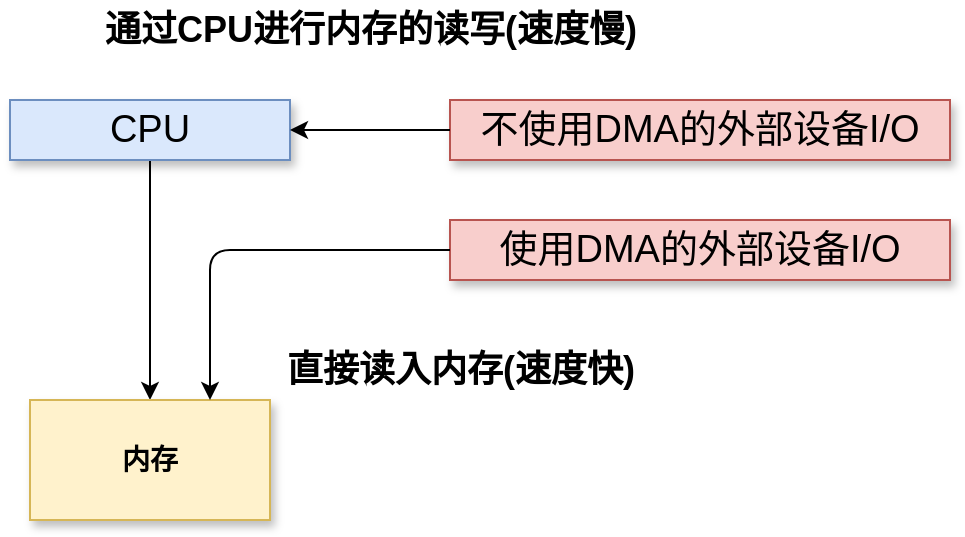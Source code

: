 <mxfile version="14.1.5" type="device"><diagram id="WqeIxIlyq0gWMwycbK9L" name="第 1 页"><mxGraphModel dx="905" dy="805" grid="1" gridSize="10" guides="1" tooltips="1" connect="1" arrows="1" fold="1" page="1" pageScale="1" pageWidth="827" pageHeight="1169" math="0" shadow="0"><root><mxCell id="0"/><mxCell id="1" parent="0"/><mxCell id="B9QOJYekhrQVGXN6ZZlI-9" value="" style="edgeStyle=orthogonalEdgeStyle;rounded=0;orthogonalLoop=1;jettySize=auto;html=1;fontSize=18;entryX=0.5;entryY=0;entryDx=0;entryDy=0;" parent="1" source="ti2rn3pJUo1mVNQSDSqi-1" target="jPXmzXFVOfQqe8jazXLJ-6" edge="1"><mxGeometry relative="1" as="geometry"><mxPoint x="190" y="270" as="targetPoint"/></mxGeometry></mxCell><mxCell id="ti2rn3pJUo1mVNQSDSqi-1" value="CPU" style="rounded=0;whiteSpace=wrap;html=1;fontSize=19;fillColor=#dae8fc;strokeColor=#6c8ebf;shadow=1;" parent="1" vertex="1"><mxGeometry x="120" y="190" width="140" height="30" as="geometry"/></mxCell><mxCell id="B9QOJYekhrQVGXN6ZZlI-1" value="不使用DMA的外部设备I/O" style="whiteSpace=wrap;html=1;rounded=0;shadow=1;fontSize=19;strokeColor=#b85450;fillColor=#f8cecc;" parent="1" vertex="1"><mxGeometry x="340" y="190" width="250" height="30" as="geometry"/></mxCell><mxCell id="B9QOJYekhrQVGXN6ZZlI-6" value="通过CPU进行内存的读写(速度慢)" style="text;html=1;align=center;verticalAlign=middle;resizable=0;points=[];autosize=1;fontStyle=1;fontSize=18;" parent="1" vertex="1"><mxGeometry x="160" y="140" width="280" height="30" as="geometry"/></mxCell><mxCell id="jPXmzXFVOfQqe8jazXLJ-3" value="" style="endArrow=classic;html=1;entryX=1;entryY=0.5;entryDx=0;entryDy=0;exitX=0;exitY=0.5;exitDx=0;exitDy=0;" edge="1" parent="1" source="B9QOJYekhrQVGXN6ZZlI-1" target="ti2rn3pJUo1mVNQSDSqi-1"><mxGeometry width="50" height="50" relative="1" as="geometry"><mxPoint x="390" y="520" as="sourcePoint"/><mxPoint x="440" y="470" as="targetPoint"/></mxGeometry></mxCell><mxCell id="jPXmzXFVOfQqe8jazXLJ-4" value="使用DMA的外部设备I/O" style="whiteSpace=wrap;html=1;rounded=0;shadow=1;fontSize=19;strokeColor=#b85450;fillColor=#f8cecc;" vertex="1" parent="1"><mxGeometry x="340" y="250" width="250" height="30" as="geometry"/></mxCell><mxCell id="jPXmzXFVOfQqe8jazXLJ-6" value="内存" style="rounded=0;whiteSpace=wrap;html=1;fillColor=#fff2cc;strokeColor=#d6b656;shadow=1;fontStyle=1;fontSize=14;" vertex="1" parent="1"><mxGeometry x="130" y="340" width="120" height="60" as="geometry"/></mxCell><mxCell id="jPXmzXFVOfQqe8jazXLJ-7" value="" style="edgeStyle=segmentEdgeStyle;endArrow=classic;html=1;fontSize=14;exitX=0;exitY=0.5;exitDx=0;exitDy=0;entryX=0.75;entryY=0;entryDx=0;entryDy=0;" edge="1" parent="1" source="jPXmzXFVOfQqe8jazXLJ-4" target="jPXmzXFVOfQqe8jazXLJ-6"><mxGeometry width="50" height="50" relative="1" as="geometry"><mxPoint x="340" y="410" as="sourcePoint"/><mxPoint x="390" y="360" as="targetPoint"/></mxGeometry></mxCell><mxCell id="jPXmzXFVOfQqe8jazXLJ-8" value="直接读入内存(速度快)" style="text;html=1;align=center;verticalAlign=middle;resizable=0;points=[];autosize=1;fontStyle=1;fontSize=18;" vertex="1" parent="1"><mxGeometry x="250" y="310" width="190" height="30" as="geometry"/></mxCell></root></mxGraphModel></diagram></mxfile>